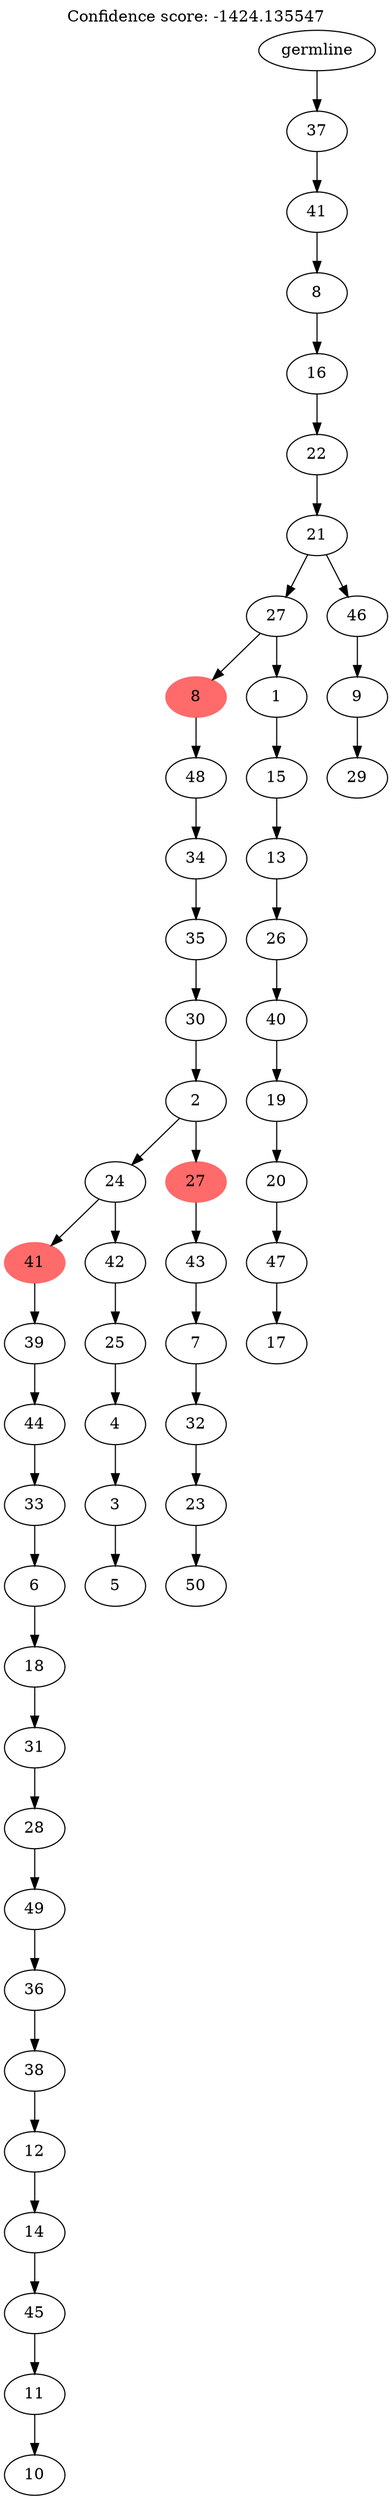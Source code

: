 digraph g {
	"52" -> "53";
	"53" [label="10"];
	"51" -> "52";
	"52" [label="11"];
	"50" -> "51";
	"51" [label="45"];
	"49" -> "50";
	"50" [label="14"];
	"48" -> "49";
	"49" [label="12"];
	"47" -> "48";
	"48" [label="38"];
	"46" -> "47";
	"47" [label="36"];
	"45" -> "46";
	"46" [label="49"];
	"44" -> "45";
	"45" [label="28"];
	"43" -> "44";
	"44" [label="31"];
	"42" -> "43";
	"43" [label="18"];
	"41" -> "42";
	"42" [label="6"];
	"40" -> "41";
	"41" [label="33"];
	"39" -> "40";
	"40" [label="44"];
	"38" -> "39";
	"39" [label="39"];
	"36" -> "37";
	"37" [label="5"];
	"35" -> "36";
	"36" [label="3"];
	"34" -> "35";
	"35" [label="4"];
	"33" -> "34";
	"34" [label="25"];
	"32" -> "33";
	"33" [label="42"];
	"32" -> "38";
	"38" [color=indianred1, style=filled, label="41"];
	"30" -> "31";
	"31" [label="50"];
	"29" -> "30";
	"30" [label="23"];
	"28" -> "29";
	"29" [label="32"];
	"27" -> "28";
	"28" [label="7"];
	"26" -> "27";
	"27" [label="43"];
	"25" -> "26";
	"26" [color=indianred1, style=filled, label="27"];
	"25" -> "32";
	"32" [label="24"];
	"24" -> "25";
	"25" [label="2"];
	"23" -> "24";
	"24" [label="30"];
	"22" -> "23";
	"23" [label="35"];
	"21" -> "22";
	"22" [label="34"];
	"20" -> "21";
	"21" [label="48"];
	"18" -> "19";
	"19" [label="17"];
	"17" -> "18";
	"18" [label="47"];
	"16" -> "17";
	"17" [label="20"];
	"15" -> "16";
	"16" [label="19"];
	"14" -> "15";
	"15" [label="40"];
	"13" -> "14";
	"14" [label="26"];
	"12" -> "13";
	"13" [label="13"];
	"11" -> "12";
	"12" [label="15"];
	"10" -> "11";
	"11" [label="1"];
	"10" -> "20";
	"20" [color=indianred1, style=filled, label="8"];
	"8" -> "9";
	"9" [label="29"];
	"7" -> "8";
	"8" [label="9"];
	"6" -> "7";
	"7" [label="46"];
	"6" -> "10";
	"10" [label="27"];
	"5" -> "6";
	"6" [label="21"];
	"4" -> "5";
	"5" [label="22"];
	"3" -> "4";
	"4" [label="16"];
	"2" -> "3";
	"3" [label="8"];
	"1" -> "2";
	"2" [label="41"];
	"0" -> "1";
	"1" [label="37"];
	"0" [label="germline"];
	labelloc="t";
	label="Confidence score: -1424.135547";
}
